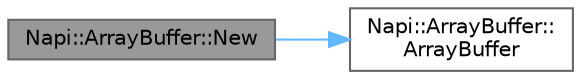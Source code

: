digraph "Napi::ArrayBuffer::New"
{
 // LATEX_PDF_SIZE
  bgcolor="transparent";
  edge [fontname=Helvetica,fontsize=10,labelfontname=Helvetica,labelfontsize=10];
  node [fontname=Helvetica,fontsize=10,shape=box,height=0.2,width=0.4];
  rankdir="LR";
  Node1 [id="Node000001",label="Napi::ArrayBuffer::New",height=0.2,width=0.4,color="gray40", fillcolor="grey60", style="filled", fontcolor="black",tooltip=" "];
  Node1 -> Node2 [id="edge2_Node000001_Node000002",color="steelblue1",style="solid",tooltip=" "];
  Node2 [id="Node000002",label="Napi::ArrayBuffer::\lArrayBuffer",height=0.2,width=0.4,color="grey40", fillcolor="white", style="filled",URL="$class_napi_1_1_array_buffer.html#a970ea0ca3c8e8100809d3dfbe62a39f3",tooltip="Creates a new empty ArrayBuffer instance."];
}

